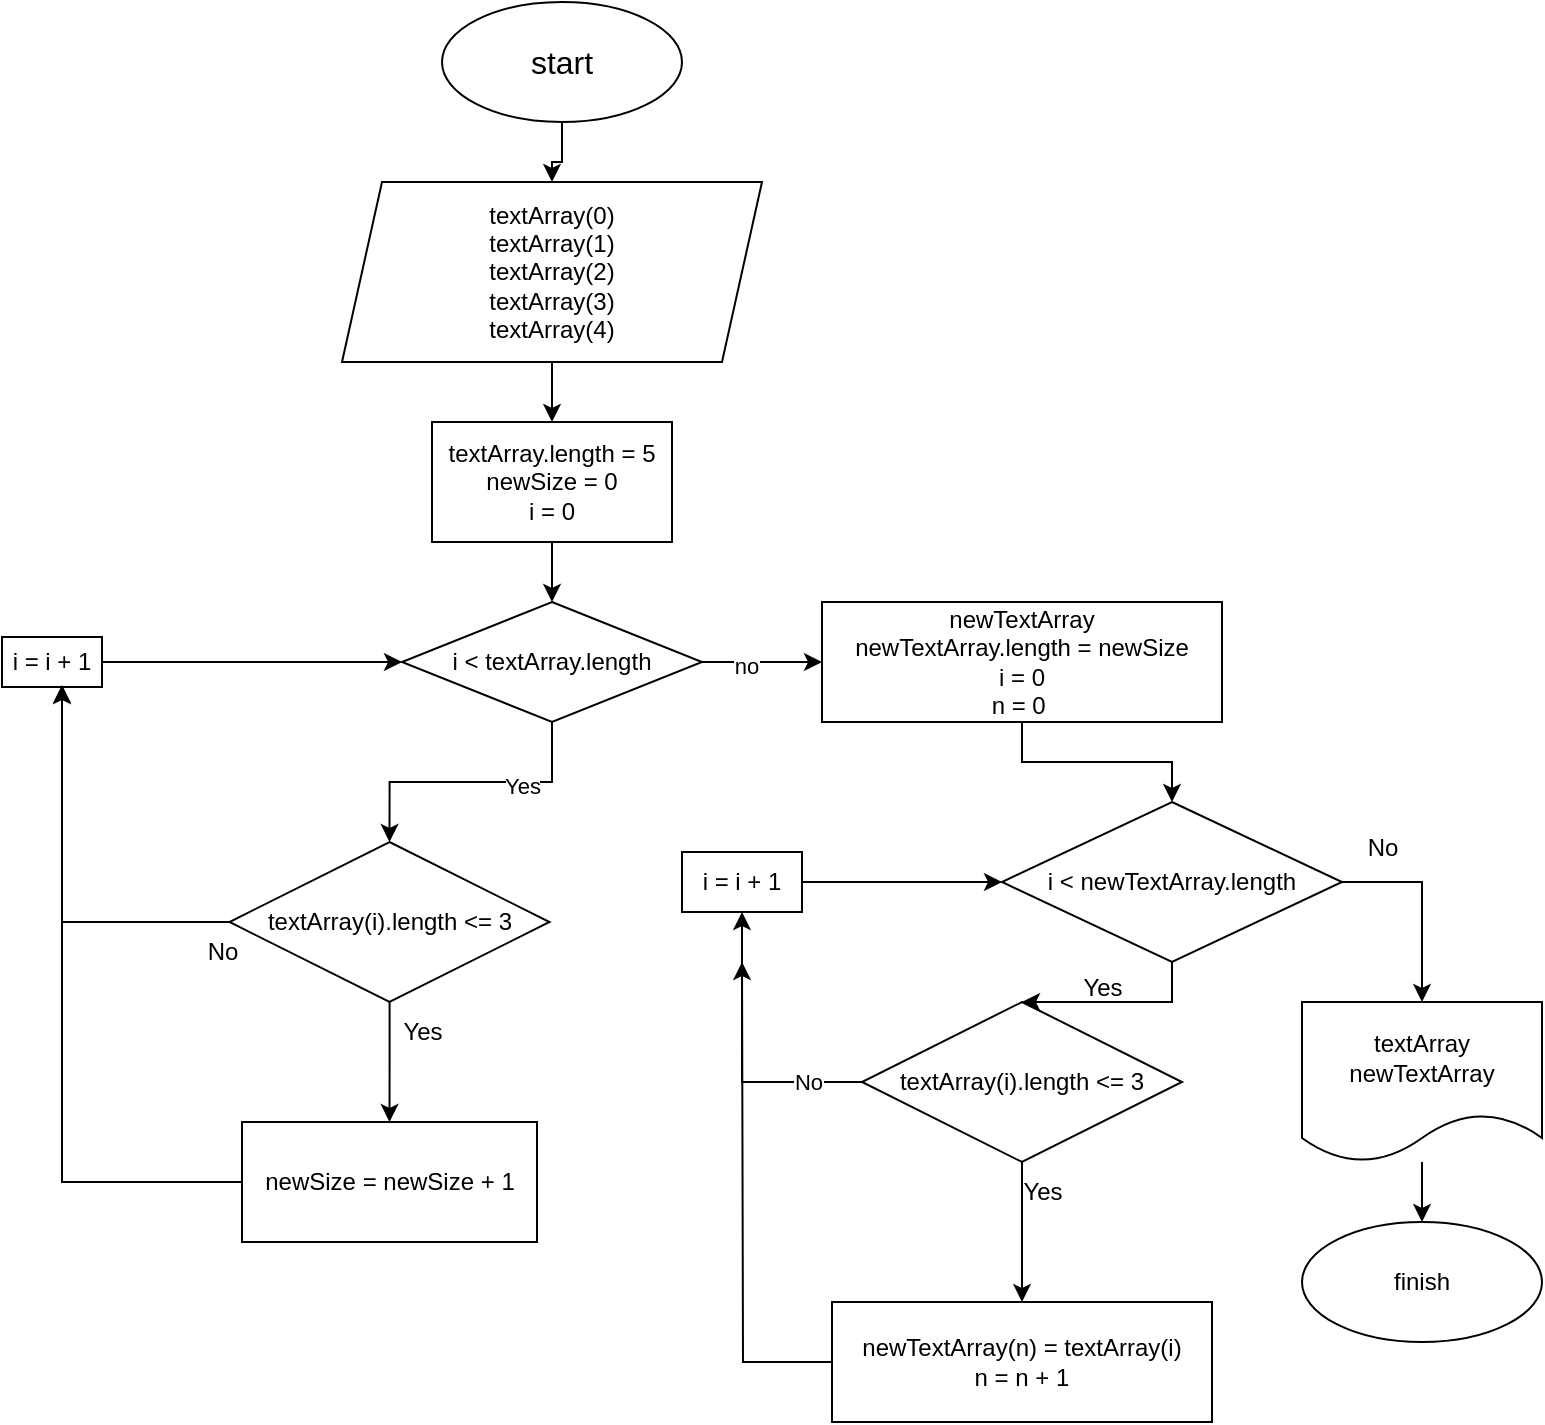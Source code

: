 <mxfile version="21.3.7" type="device">
  <diagram name="Страница 1" id="uDetZJTYRbv2y3yAewmw">
    <mxGraphModel dx="899" dy="482" grid="1" gridSize="10" guides="1" tooltips="1" connect="1" arrows="1" fold="1" page="1" pageScale="1" pageWidth="827" pageHeight="1169" math="0" shadow="0">
      <root>
        <mxCell id="0" />
        <mxCell id="1" parent="0" />
        <mxCell id="3Gu5FsRK5j2esvPoAoR8-3" value="" style="edgeStyle=orthogonalEdgeStyle;rounded=0;orthogonalLoop=1;jettySize=auto;html=1;" edge="1" parent="1" source="3Gu5FsRK5j2esvPoAoR8-1" target="3Gu5FsRK5j2esvPoAoR8-2">
          <mxGeometry relative="1" as="geometry" />
        </mxCell>
        <mxCell id="3Gu5FsRK5j2esvPoAoR8-1" value="start" style="ellipse;whiteSpace=wrap;html=1;fontSize=16;" vertex="1" parent="1">
          <mxGeometry x="250" y="20" width="120" height="60" as="geometry" />
        </mxCell>
        <mxCell id="3Gu5FsRK5j2esvPoAoR8-5" value="" style="edgeStyle=orthogonalEdgeStyle;rounded=0;orthogonalLoop=1;jettySize=auto;html=1;" edge="1" parent="1" source="3Gu5FsRK5j2esvPoAoR8-2" target="3Gu5FsRK5j2esvPoAoR8-4">
          <mxGeometry relative="1" as="geometry" />
        </mxCell>
        <mxCell id="3Gu5FsRK5j2esvPoAoR8-2" value="textArray(0)&lt;br&gt;textArray(1)&lt;br&gt;textArray(2)&lt;br&gt;textArray(3)&lt;br&gt;textArray(4)" style="shape=parallelogram;perimeter=parallelogramPerimeter;whiteSpace=wrap;html=1;fixedSize=1;" vertex="1" parent="1">
          <mxGeometry x="200" y="110" width="210" height="90" as="geometry" />
        </mxCell>
        <mxCell id="3Gu5FsRK5j2esvPoAoR8-9" value="" style="edgeStyle=orthogonalEdgeStyle;rounded=0;orthogonalLoop=1;jettySize=auto;html=1;" edge="1" parent="1" source="3Gu5FsRK5j2esvPoAoR8-4" target="3Gu5FsRK5j2esvPoAoR8-8">
          <mxGeometry relative="1" as="geometry" />
        </mxCell>
        <mxCell id="3Gu5FsRK5j2esvPoAoR8-4" value="textArray.length = 5&lt;br&gt;newSize = 0&lt;br&gt;i = 0" style="rounded=0;whiteSpace=wrap;html=1;" vertex="1" parent="1">
          <mxGeometry x="245" y="230" width="120" height="60" as="geometry" />
        </mxCell>
        <mxCell id="3Gu5FsRK5j2esvPoAoR8-27" style="edgeStyle=orthogonalEdgeStyle;rounded=0;orthogonalLoop=1;jettySize=auto;html=1;entryX=0.5;entryY=0;entryDx=0;entryDy=0;" edge="1" parent="1" source="3Gu5FsRK5j2esvPoAoR8-8" target="3Gu5FsRK5j2esvPoAoR8-13">
          <mxGeometry relative="1" as="geometry" />
        </mxCell>
        <mxCell id="3Gu5FsRK5j2esvPoAoR8-28" value="Yes" style="edgeLabel;html=1;align=center;verticalAlign=middle;resizable=0;points=[];" vertex="1" connectable="0" parent="3Gu5FsRK5j2esvPoAoR8-27">
          <mxGeometry x="-0.363" y="2" relative="1" as="geometry">
            <mxPoint as="offset" />
          </mxGeometry>
        </mxCell>
        <mxCell id="3Gu5FsRK5j2esvPoAoR8-30" value="" style="edgeStyle=orthogonalEdgeStyle;rounded=0;orthogonalLoop=1;jettySize=auto;html=1;" edge="1" parent="1" source="3Gu5FsRK5j2esvPoAoR8-8" target="3Gu5FsRK5j2esvPoAoR8-29">
          <mxGeometry relative="1" as="geometry" />
        </mxCell>
        <mxCell id="3Gu5FsRK5j2esvPoAoR8-31" value="no" style="edgeLabel;html=1;align=center;verticalAlign=middle;resizable=0;points=[];" vertex="1" connectable="0" parent="3Gu5FsRK5j2esvPoAoR8-30">
          <mxGeometry x="-0.286" y="-2" relative="1" as="geometry">
            <mxPoint as="offset" />
          </mxGeometry>
        </mxCell>
        <mxCell id="3Gu5FsRK5j2esvPoAoR8-8" value="i &amp;lt; textArray.length" style="rhombus;whiteSpace=wrap;html=1;" vertex="1" parent="1">
          <mxGeometry x="230" y="320" width="150" height="60" as="geometry" />
        </mxCell>
        <mxCell id="3Gu5FsRK5j2esvPoAoR8-22" style="edgeStyle=orthogonalEdgeStyle;rounded=0;orthogonalLoop=1;jettySize=auto;html=1;exitX=1;exitY=0.5;exitDx=0;exitDy=0;entryX=0;entryY=0.5;entryDx=0;entryDy=0;" edge="1" parent="1" source="3Gu5FsRK5j2esvPoAoR8-10" target="3Gu5FsRK5j2esvPoAoR8-8">
          <mxGeometry relative="1" as="geometry" />
        </mxCell>
        <mxCell id="3Gu5FsRK5j2esvPoAoR8-10" value="i = i + 1" style="rounded=0;whiteSpace=wrap;html=1;" vertex="1" parent="1">
          <mxGeometry x="30" y="337.5" width="50" height="25" as="geometry" />
        </mxCell>
        <mxCell id="3Gu5FsRK5j2esvPoAoR8-37" value="" style="edgeStyle=orthogonalEdgeStyle;rounded=0;orthogonalLoop=1;jettySize=auto;html=1;" edge="1" parent="1" source="3Gu5FsRK5j2esvPoAoR8-12" target="3Gu5FsRK5j2esvPoAoR8-33">
          <mxGeometry relative="1" as="geometry" />
        </mxCell>
        <mxCell id="3Gu5FsRK5j2esvPoAoR8-47" style="edgeStyle=orthogonalEdgeStyle;rounded=0;orthogonalLoop=1;jettySize=auto;html=1;exitX=1;exitY=0.5;exitDx=0;exitDy=0;entryX=0.5;entryY=0;entryDx=0;entryDy=0;" edge="1" parent="1" source="3Gu5FsRK5j2esvPoAoR8-12" target="3Gu5FsRK5j2esvPoAoR8-46">
          <mxGeometry relative="1" as="geometry" />
        </mxCell>
        <mxCell id="3Gu5FsRK5j2esvPoAoR8-12" value="i &amp;lt; newTextArray.length" style="rhombus;whiteSpace=wrap;html=1;" vertex="1" parent="1">
          <mxGeometry x="530" y="420" width="170" height="80" as="geometry" />
        </mxCell>
        <mxCell id="3Gu5FsRK5j2esvPoAoR8-16" style="edgeStyle=orthogonalEdgeStyle;rounded=0;orthogonalLoop=1;jettySize=auto;html=1;entryX=0.6;entryY=0.98;entryDx=0;entryDy=0;entryPerimeter=0;" edge="1" parent="1" source="3Gu5FsRK5j2esvPoAoR8-13" target="3Gu5FsRK5j2esvPoAoR8-10">
          <mxGeometry relative="1" as="geometry">
            <mxPoint x="90" y="430" as="targetPoint" />
          </mxGeometry>
        </mxCell>
        <mxCell id="3Gu5FsRK5j2esvPoAoR8-23" value="" style="edgeStyle=orthogonalEdgeStyle;rounded=0;orthogonalLoop=1;jettySize=auto;html=1;" edge="1" parent="1" source="3Gu5FsRK5j2esvPoAoR8-13" target="3Gu5FsRK5j2esvPoAoR8-14">
          <mxGeometry relative="1" as="geometry" />
        </mxCell>
        <mxCell id="3Gu5FsRK5j2esvPoAoR8-13" value="textArray(i).length &amp;lt;= 3" style="rhombus;whiteSpace=wrap;html=1;" vertex="1" parent="1">
          <mxGeometry x="143.75" y="440" width="160" height="80" as="geometry" />
        </mxCell>
        <mxCell id="3Gu5FsRK5j2esvPoAoR8-24" style="edgeStyle=orthogonalEdgeStyle;rounded=0;orthogonalLoop=1;jettySize=auto;html=1;entryX=0.6;entryY=0.96;entryDx=0;entryDy=0;entryPerimeter=0;" edge="1" parent="1" source="3Gu5FsRK5j2esvPoAoR8-14" target="3Gu5FsRK5j2esvPoAoR8-10">
          <mxGeometry relative="1" as="geometry" />
        </mxCell>
        <mxCell id="3Gu5FsRK5j2esvPoAoR8-14" value="newSize = newSize + 1" style="rounded=0;whiteSpace=wrap;html=1;" vertex="1" parent="1">
          <mxGeometry x="150" y="580" width="147.5" height="60" as="geometry" />
        </mxCell>
        <mxCell id="3Gu5FsRK5j2esvPoAoR8-18" value="Yes" style="text;html=1;align=center;verticalAlign=middle;resizable=0;points=[];autosize=1;strokeColor=none;fillColor=none;" vertex="1" parent="1">
          <mxGeometry x="220" y="520" width="40" height="30" as="geometry" />
        </mxCell>
        <mxCell id="3Gu5FsRK5j2esvPoAoR8-19" value="No" style="text;html=1;align=center;verticalAlign=middle;resizable=0;points=[];autosize=1;strokeColor=none;fillColor=none;" vertex="1" parent="1">
          <mxGeometry x="120" y="480" width="40" height="30" as="geometry" />
        </mxCell>
        <mxCell id="3Gu5FsRK5j2esvPoAoR8-45" style="edgeStyle=orthogonalEdgeStyle;rounded=0;orthogonalLoop=1;jettySize=auto;html=1;exitX=0.5;exitY=1;exitDx=0;exitDy=0;entryX=0.5;entryY=0;entryDx=0;entryDy=0;" edge="1" parent="1" source="3Gu5FsRK5j2esvPoAoR8-29" target="3Gu5FsRK5j2esvPoAoR8-12">
          <mxGeometry relative="1" as="geometry" />
        </mxCell>
        <mxCell id="3Gu5FsRK5j2esvPoAoR8-29" value="newTextArray&lt;br&gt;newTextArray.length = newSize&lt;br&gt;i = 0&lt;br&gt;n = 0&amp;nbsp;" style="rounded=0;whiteSpace=wrap;html=1;" vertex="1" parent="1">
          <mxGeometry x="440" y="320" width="200" height="60" as="geometry" />
        </mxCell>
        <mxCell id="3Gu5FsRK5j2esvPoAoR8-35" value="" style="edgeStyle=orthogonalEdgeStyle;rounded=0;orthogonalLoop=1;jettySize=auto;html=1;" edge="1" parent="1" source="3Gu5FsRK5j2esvPoAoR8-33" target="3Gu5FsRK5j2esvPoAoR8-34">
          <mxGeometry relative="1" as="geometry" />
        </mxCell>
        <mxCell id="3Gu5FsRK5j2esvPoAoR8-40" style="edgeStyle=orthogonalEdgeStyle;rounded=0;orthogonalLoop=1;jettySize=auto;html=1;exitX=0;exitY=0.5;exitDx=0;exitDy=0;" edge="1" parent="1" source="3Gu5FsRK5j2esvPoAoR8-33" target="3Gu5FsRK5j2esvPoAoR8-39">
          <mxGeometry relative="1" as="geometry" />
        </mxCell>
        <mxCell id="3Gu5FsRK5j2esvPoAoR8-42" value="No" style="edgeLabel;html=1;align=center;verticalAlign=middle;resizable=0;points=[];" vertex="1" connectable="0" parent="3Gu5FsRK5j2esvPoAoR8-40">
          <mxGeometry x="-0.628" relative="1" as="geometry">
            <mxPoint as="offset" />
          </mxGeometry>
        </mxCell>
        <mxCell id="3Gu5FsRK5j2esvPoAoR8-33" value="textArray(i).length &amp;lt;= 3" style="rhombus;whiteSpace=wrap;html=1;" vertex="1" parent="1">
          <mxGeometry x="460" y="520" width="160" height="80" as="geometry" />
        </mxCell>
        <mxCell id="3Gu5FsRK5j2esvPoAoR8-41" style="edgeStyle=orthogonalEdgeStyle;rounded=0;orthogonalLoop=1;jettySize=auto;html=1;exitX=0;exitY=0.5;exitDx=0;exitDy=0;" edge="1" parent="1" source="3Gu5FsRK5j2esvPoAoR8-34">
          <mxGeometry relative="1" as="geometry">
            <mxPoint x="400" y="500.0" as="targetPoint" />
          </mxGeometry>
        </mxCell>
        <mxCell id="3Gu5FsRK5j2esvPoAoR8-34" value="newTextArray(n) = textArray(i)&lt;br&gt;n = n + 1" style="rounded=0;whiteSpace=wrap;html=1;" vertex="1" parent="1">
          <mxGeometry x="445" y="670" width="190" height="60" as="geometry" />
        </mxCell>
        <mxCell id="3Gu5FsRK5j2esvPoAoR8-36" value="Yes" style="text;html=1;align=center;verticalAlign=middle;resizable=0;points=[];autosize=1;strokeColor=none;fillColor=none;" vertex="1" parent="1">
          <mxGeometry x="530" y="600" width="40" height="30" as="geometry" />
        </mxCell>
        <mxCell id="3Gu5FsRK5j2esvPoAoR8-38" value="Yes" style="text;html=1;align=center;verticalAlign=middle;resizable=0;points=[];autosize=1;strokeColor=none;fillColor=none;" vertex="1" parent="1">
          <mxGeometry x="560" y="498" width="40" height="30" as="geometry" />
        </mxCell>
        <mxCell id="3Gu5FsRK5j2esvPoAoR8-43" value="" style="edgeStyle=orthogonalEdgeStyle;rounded=0;orthogonalLoop=1;jettySize=auto;html=1;" edge="1" parent="1" source="3Gu5FsRK5j2esvPoAoR8-39" target="3Gu5FsRK5j2esvPoAoR8-12">
          <mxGeometry relative="1" as="geometry" />
        </mxCell>
        <mxCell id="3Gu5FsRK5j2esvPoAoR8-39" value="i = i + 1" style="rounded=0;whiteSpace=wrap;html=1;" vertex="1" parent="1">
          <mxGeometry x="370" y="445" width="60" height="30" as="geometry" />
        </mxCell>
        <mxCell id="3Gu5FsRK5j2esvPoAoR8-50" value="" style="edgeStyle=orthogonalEdgeStyle;rounded=0;orthogonalLoop=1;jettySize=auto;html=1;" edge="1" parent="1" source="3Gu5FsRK5j2esvPoAoR8-46" target="3Gu5FsRK5j2esvPoAoR8-49">
          <mxGeometry relative="1" as="geometry" />
        </mxCell>
        <mxCell id="3Gu5FsRK5j2esvPoAoR8-46" value="textArray&lt;br&gt;newTextArray" style="shape=document;whiteSpace=wrap;html=1;boundedLbl=1;" vertex="1" parent="1">
          <mxGeometry x="680" y="520" width="120" height="80" as="geometry" />
        </mxCell>
        <mxCell id="3Gu5FsRK5j2esvPoAoR8-48" value="No" style="text;html=1;align=center;verticalAlign=middle;resizable=0;points=[];autosize=1;strokeColor=none;fillColor=none;" vertex="1" parent="1">
          <mxGeometry x="700" y="428" width="40" height="30" as="geometry" />
        </mxCell>
        <mxCell id="3Gu5FsRK5j2esvPoAoR8-49" value="finish" style="ellipse;whiteSpace=wrap;html=1;" vertex="1" parent="1">
          <mxGeometry x="680" y="630" width="120" height="60" as="geometry" />
        </mxCell>
      </root>
    </mxGraphModel>
  </diagram>
</mxfile>
